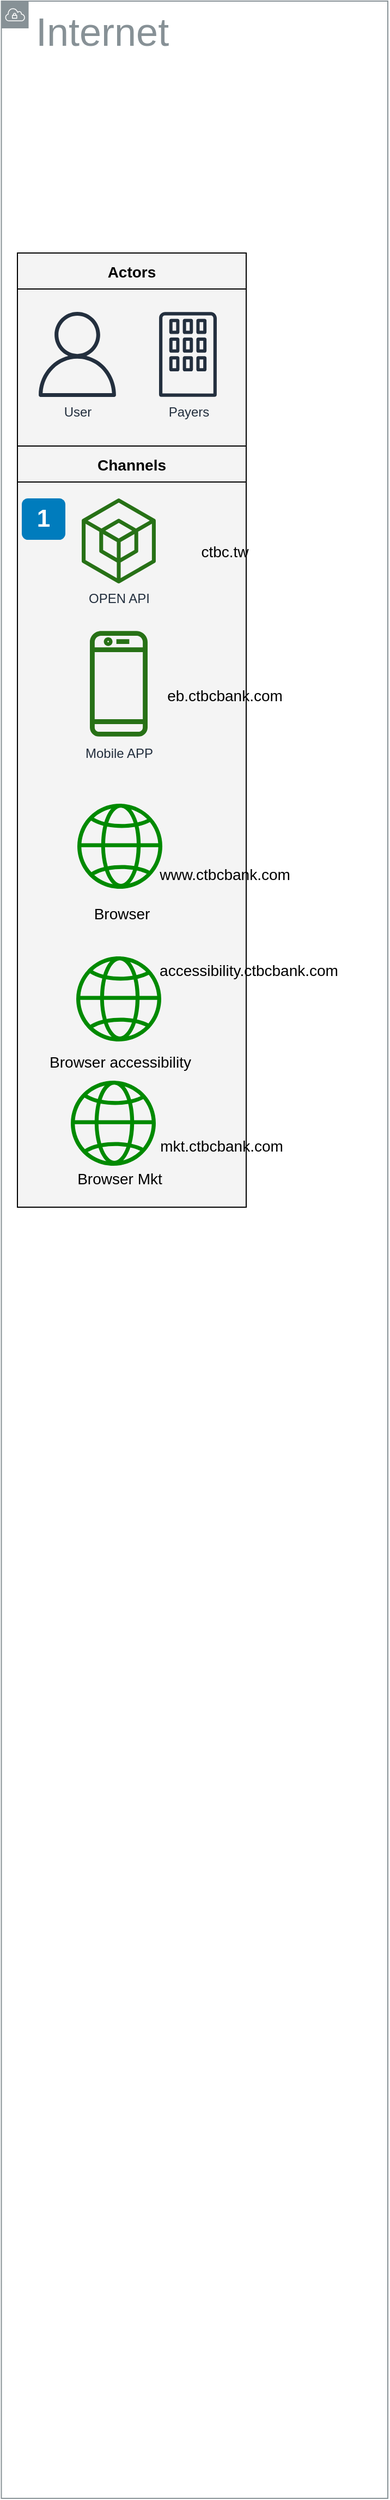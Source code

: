 <mxfile version="25.0.3">
  <diagram name="第 1 页" id="y4D9Tf6ymlBKxKTTLx2E">
    <mxGraphModel dx="2565" dy="1710" grid="1" gridSize="10" guides="1" tooltips="1" connect="1" arrows="1" fold="1" page="1" pageScale="1" pageWidth="3300" pageHeight="2339" math="0" shadow="0">
      <root>
        <mxCell id="0" />
        <mxCell id="1" parent="0" />
        <mxCell id="UHIflysu40mmN4eMS-2m-1" value="Actors" style="swimlane;fontSize=14;align=center;swimlaneFillColor=#f4f4f4;fillColor=#f4f4f4;startSize=33;container=1;pointerEvents=0;collapsible=0;recursiveResize=0;" vertex="1" parent="1">
          <mxGeometry x="30" y="251" width="210" height="177" as="geometry" />
        </mxCell>
        <mxCell id="UHIflysu40mmN4eMS-2m-2" value="User" style="outlineConnect=0;fontColor=#232F3E;gradientColor=none;fillColor=#232F3E;strokeColor=none;dashed=0;verticalLabelPosition=bottom;verticalAlign=top;align=center;html=1;fontSize=12;fontStyle=0;aspect=fixed;pointerEvents=1;shape=mxgraph.aws4.user;labelBackgroundColor=none;" vertex="1" parent="UHIflysu40mmN4eMS-2m-1">
          <mxGeometry x="16" y="54" width="78" height="78" as="geometry" />
        </mxCell>
        <mxCell id="UHIflysu40mmN4eMS-2m-3" value="Payers" style="outlineConnect=0;fontColor=#232F3E;gradientColor=none;fillColor=#232F3E;strokeColor=none;dashed=0;verticalLabelPosition=bottom;verticalAlign=top;align=center;html=1;fontSize=12;fontStyle=0;aspect=fixed;pointerEvents=1;shape=mxgraph.aws4.corporate_data_center;labelBackgroundColor=none;" vertex="1" parent="UHIflysu40mmN4eMS-2m-1">
          <mxGeometry x="130" y="54" width="53" height="78" as="geometry" />
        </mxCell>
        <mxCell id="UHIflysu40mmN4eMS-2m-4" value="Channels" style="swimlane;fontSize=14;align=center;swimlaneFillColor=#f4f4f4;fillColor=#f4f4f4;startSize=33;container=1;pointerEvents=0;collapsible=0;recursiveResize=0;" vertex="1" parent="1">
          <mxGeometry x="30" y="428" width="210" height="698" as="geometry" />
        </mxCell>
        <mxCell id="UHIflysu40mmN4eMS-2m-5" value="Mobile APP" style="outlineConnect=0;fontColor=#232F3E;gradientColor=none;strokeColor=none;fillColor=#277116;dashed=0;verticalLabelPosition=bottom;verticalAlign=top;align=center;html=1;fontSize=12;fontStyle=0;shape=mxgraph.aws4.mobile_client;labelBackgroundColor=none;" vertex="1" parent="UHIflysu40mmN4eMS-2m-4">
          <mxGeometry x="66.5" y="168" width="53" height="100" as="geometry" />
        </mxCell>
        <mxCell id="UHIflysu40mmN4eMS-2m-6" value="OPEN API" style="outlineConnect=0;fontColor=#232F3E;gradientColor=none;fillColor=#277116;strokeColor=none;dashed=0;verticalLabelPosition=bottom;verticalAlign=top;align=center;html=1;fontSize=12;fontStyle=0;aspect=fixed;pointerEvents=1;shape=mxgraph.aws4.external_sdk;labelBackgroundColor=none;" vertex="1" parent="UHIflysu40mmN4eMS-2m-4">
          <mxGeometry x="59" y="48" width="68" height="78" as="geometry" />
        </mxCell>
        <mxCell id="UHIflysu40mmN4eMS-2m-7" value="1" style="rounded=1;whiteSpace=wrap;html=1;fillColor=#007CBD;strokeColor=none;fontColor=#FFFFFF;fontStyle=1;fontSize=22;labelBackgroundColor=none;" vertex="1" parent="UHIflysu40mmN4eMS-2m-4">
          <mxGeometry x="4" y="48" width="40" height="38" as="geometry" />
        </mxCell>
        <mxCell id="UHIflysu40mmN4eMS-2m-8" value="" style="sketch=0;outlineConnect=0;fillColor=#008a00;strokeColor=#005700;dashed=0;verticalLabelPosition=bottom;verticalAlign=top;align=center;html=1;fontSize=12;fontStyle=0;aspect=fixed;pointerEvents=1;shape=mxgraph.aws4.globe;fontColor=#ffffff;" vertex="1" parent="UHIflysu40mmN4eMS-2m-4">
          <mxGeometry x="55" y="328" width="78" height="78" as="geometry" />
        </mxCell>
        <mxCell id="UHIflysu40mmN4eMS-2m-9" value="&lt;font style=&quot;font-size: 14px;&quot;&gt;Browser&lt;/font&gt;" style="text;html=1;align=center;verticalAlign=top;spacingTop=-4;fontSize=14;labelBackgroundColor=none;whiteSpace=wrap;" vertex="1" parent="UHIflysu40mmN4eMS-2m-4">
          <mxGeometry x="60" y="418" width="72" height="28.5" as="geometry" />
        </mxCell>
        <mxCell id="UHIflysu40mmN4eMS-2m-10" value="" style="sketch=0;outlineConnect=0;fillColor=#008a00;strokeColor=#005700;dashed=0;verticalLabelPosition=bottom;verticalAlign=top;align=center;html=1;fontSize=12;fontStyle=0;aspect=fixed;pointerEvents=1;shape=mxgraph.aws4.globe;fontColor=#ffffff;" vertex="1" parent="UHIflysu40mmN4eMS-2m-4">
          <mxGeometry x="49" y="582" width="78" height="78" as="geometry" />
        </mxCell>
        <mxCell id="UHIflysu40mmN4eMS-2m-11" value="&lt;font style=&quot;font-size: 14px;&quot;&gt;Browser Mkt&lt;/font&gt;" style="text;html=1;align=center;verticalAlign=top;spacingTop=-4;fontSize=14;labelBackgroundColor=none;whiteSpace=wrap;" vertex="1" parent="UHIflysu40mmN4eMS-2m-4">
          <mxGeometry x="39" y="661" width="110" height="28.5" as="geometry" />
        </mxCell>
        <UserObject label="&lt;span&gt;eb.ctbcbank.com&lt;/span&gt;" link="175.184.243.188(external) - 10.23.96.99(internal)" id="UHIflysu40mmN4eMS-2m-12">
          <mxCell style="text;html=1;align=center;verticalAlign=top;spacingTop=-4;fontSize=14;labelBackgroundColor=none;whiteSpace=wrap;" vertex="1" parent="UHIflysu40mmN4eMS-2m-4">
            <mxGeometry x="150" y="218" width="80.5" height="20" as="geometry" />
          </mxCell>
        </UserObject>
        <UserObject label="&lt;span&gt;www.ctbcbank.com&lt;/span&gt;" link="175.184.243.207(external) - 192.168.212.22(internal)" id="UHIflysu40mmN4eMS-2m-13">
          <mxCell style="text;html=1;align=center;verticalAlign=top;spacingTop=-4;fontSize=14;labelBackgroundColor=none;whiteSpace=wrap;" vertex="1" parent="UHIflysu40mmN4eMS-2m-4">
            <mxGeometry x="150" y="382" width="80.5" height="20" as="geometry" />
          </mxCell>
        </UserObject>
        <mxCell id="UHIflysu40mmN4eMS-2m-14" value="&lt;span&gt;mkt.ctbcbank.com&lt;/span&gt;" style="text;html=1;align=center;verticalAlign=top;spacingTop=-4;fontSize=14;labelBackgroundColor=none;whiteSpace=wrap;" vertex="1" parent="UHIflysu40mmN4eMS-2m-4">
          <mxGeometry x="147" y="631" width="80.5" height="20" as="geometry" />
        </mxCell>
        <mxCell id="UHIflysu40mmN4eMS-2m-15" value="" style="sketch=0;outlineConnect=0;fillColor=#008a00;strokeColor=#005700;dashed=0;verticalLabelPosition=bottom;verticalAlign=top;align=center;html=1;fontSize=12;fontStyle=0;aspect=fixed;pointerEvents=1;shape=mxgraph.aws4.globe;fontColor=#ffffff;" vertex="1" parent="UHIflysu40mmN4eMS-2m-4">
          <mxGeometry x="54" y="468" width="78" height="78" as="geometry" />
        </mxCell>
        <mxCell id="UHIflysu40mmN4eMS-2m-16" value="&lt;font style=&quot;font-size: 14px;&quot;&gt;Browser accessibility&lt;/font&gt;" style="text;html=1;align=center;verticalAlign=top;spacingTop=-4;fontSize=14;labelBackgroundColor=none;whiteSpace=wrap;" vertex="1" parent="UHIflysu40mmN4eMS-2m-4">
          <mxGeometry x="18.5" y="553.5" width="151" height="28.5" as="geometry" />
        </mxCell>
        <UserObject label="accessibility&lt;span&gt;.ctbcbank.com&lt;/span&gt;" link="175.184.240.216(external) - 10.23.69.89(internal)" id="UHIflysu40mmN4eMS-2m-17">
          <mxCell style="text;html=1;align=center;verticalAlign=top;spacingTop=-4;fontSize=14;labelBackgroundColor=none;whiteSpace=wrap;" vertex="1" parent="UHIflysu40mmN4eMS-2m-4">
            <mxGeometry x="172" y="470" width="80.5" height="20" as="geometry" />
          </mxCell>
        </UserObject>
        <UserObject label="&lt;span&gt;ctbc.tw&lt;/span&gt;" link="175.184.243.186(external)  -  10.23.96.95(internal)" linkTarget="_blank" id="UHIflysu40mmN4eMS-2m-18">
          <mxCell style="text;html=1;align=center;verticalAlign=top;spacingTop=-4;fontSize=14;labelBackgroundColor=none;whiteSpace=wrap;" vertex="1" parent="1">
            <mxGeometry x="180" y="514" width="80.5" height="20" as="geometry" />
          </mxCell>
        </UserObject>
        <mxCell id="UHIflysu40mmN4eMS-2m-20" value="&lt;font style=&quot;font-size: 36px;&quot;&gt;Internet&lt;/font&gt;" style="sketch=0;outlineConnect=0;gradientColor=none;html=1;whiteSpace=wrap;fontSize=12;fontStyle=0;shape=mxgraph.aws4.group;grIcon=mxgraph.aws4.group_vpc;strokeColor=#879196;fillColor=none;verticalAlign=top;align=left;spacingLeft=30;fontColor=#879196;dashed=0;" vertex="1" parent="1">
          <mxGeometry x="15.25" y="20" width="354.75" height="2290" as="geometry" />
        </mxCell>
      </root>
    </mxGraphModel>
  </diagram>
</mxfile>
